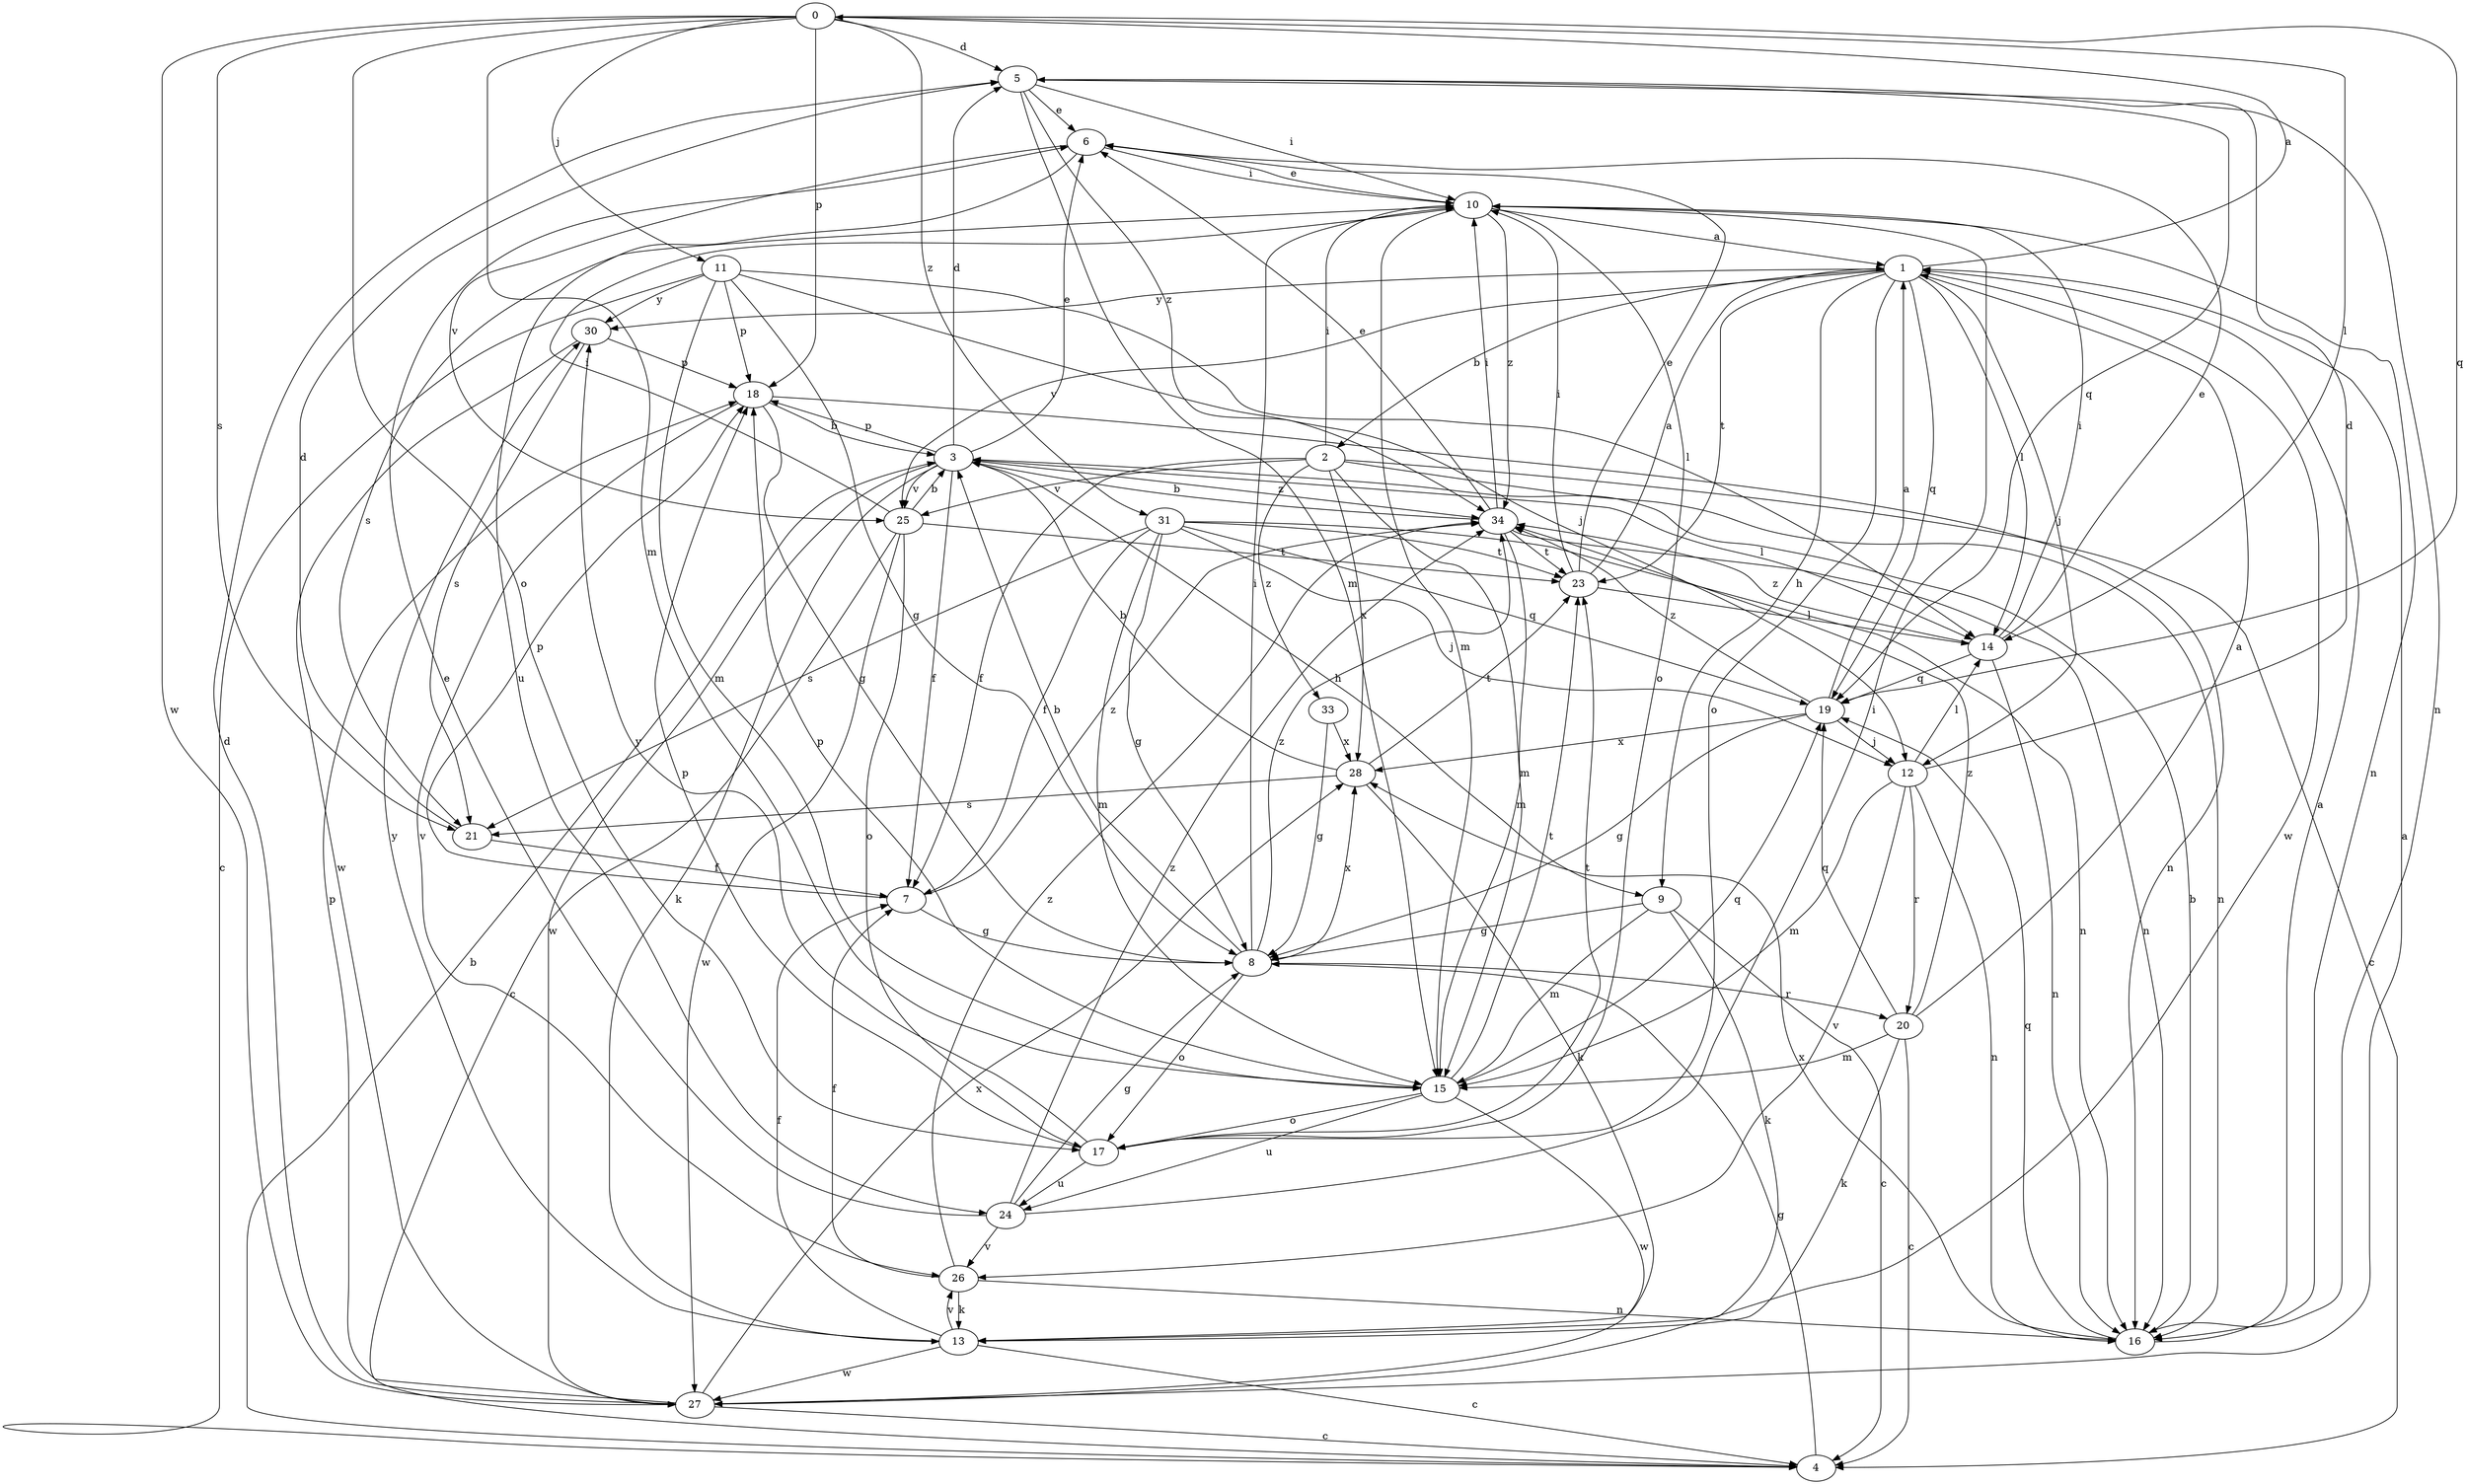 strict digraph  {
0;
1;
2;
3;
4;
5;
6;
7;
8;
9;
10;
11;
12;
13;
14;
15;
16;
17;
18;
19;
20;
21;
23;
24;
25;
26;
27;
28;
30;
31;
33;
34;
0 -> 5  [label=d];
0 -> 11  [label=j];
0 -> 14  [label=l];
0 -> 15  [label=m];
0 -> 17  [label=o];
0 -> 18  [label=p];
0 -> 19  [label=q];
0 -> 21  [label=s];
0 -> 27  [label=w];
0 -> 31  [label=z];
1 -> 0  [label=a];
1 -> 2  [label=b];
1 -> 9  [label=h];
1 -> 12  [label=j];
1 -> 14  [label=l];
1 -> 17  [label=o];
1 -> 19  [label=q];
1 -> 23  [label=t];
1 -> 25  [label=v];
1 -> 27  [label=w];
1 -> 30  [label=y];
2 -> 4  [label=c];
2 -> 7  [label=f];
2 -> 10  [label=i];
2 -> 15  [label=m];
2 -> 16  [label=n];
2 -> 25  [label=v];
2 -> 28  [label=x];
2 -> 33  [label=z];
3 -> 5  [label=d];
3 -> 6  [label=e];
3 -> 7  [label=f];
3 -> 9  [label=h];
3 -> 13  [label=k];
3 -> 14  [label=l];
3 -> 18  [label=p];
3 -> 25  [label=v];
3 -> 27  [label=w];
3 -> 34  [label=z];
4 -> 3  [label=b];
4 -> 8  [label=g];
5 -> 6  [label=e];
5 -> 10  [label=i];
5 -> 15  [label=m];
5 -> 16  [label=n];
5 -> 19  [label=q];
5 -> 34  [label=z];
6 -> 10  [label=i];
6 -> 24  [label=u];
6 -> 25  [label=v];
7 -> 8  [label=g];
7 -> 18  [label=p];
7 -> 34  [label=z];
8 -> 3  [label=b];
8 -> 10  [label=i];
8 -> 17  [label=o];
8 -> 20  [label=r];
8 -> 28  [label=x];
8 -> 34  [label=z];
9 -> 4  [label=c];
9 -> 8  [label=g];
9 -> 13  [label=k];
9 -> 15  [label=m];
10 -> 1  [label=a];
10 -> 6  [label=e];
10 -> 15  [label=m];
10 -> 16  [label=n];
10 -> 17  [label=o];
10 -> 21  [label=s];
10 -> 34  [label=z];
11 -> 4  [label=c];
11 -> 8  [label=g];
11 -> 12  [label=j];
11 -> 14  [label=l];
11 -> 15  [label=m];
11 -> 18  [label=p];
11 -> 30  [label=y];
12 -> 5  [label=d];
12 -> 14  [label=l];
12 -> 15  [label=m];
12 -> 16  [label=n];
12 -> 20  [label=r];
12 -> 26  [label=v];
13 -> 4  [label=c];
13 -> 7  [label=f];
13 -> 26  [label=v];
13 -> 27  [label=w];
13 -> 30  [label=y];
14 -> 6  [label=e];
14 -> 10  [label=i];
14 -> 16  [label=n];
14 -> 19  [label=q];
14 -> 34  [label=z];
15 -> 17  [label=o];
15 -> 18  [label=p];
15 -> 19  [label=q];
15 -> 23  [label=t];
15 -> 24  [label=u];
15 -> 27  [label=w];
16 -> 1  [label=a];
16 -> 3  [label=b];
16 -> 19  [label=q];
16 -> 28  [label=x];
17 -> 18  [label=p];
17 -> 23  [label=t];
17 -> 24  [label=u];
17 -> 30  [label=y];
18 -> 3  [label=b];
18 -> 8  [label=g];
18 -> 16  [label=n];
18 -> 26  [label=v];
19 -> 1  [label=a];
19 -> 8  [label=g];
19 -> 12  [label=j];
19 -> 28  [label=x];
19 -> 34  [label=z];
20 -> 1  [label=a];
20 -> 4  [label=c];
20 -> 13  [label=k];
20 -> 15  [label=m];
20 -> 19  [label=q];
20 -> 34  [label=z];
21 -> 5  [label=d];
21 -> 7  [label=f];
23 -> 1  [label=a];
23 -> 6  [label=e];
23 -> 10  [label=i];
23 -> 14  [label=l];
24 -> 6  [label=e];
24 -> 8  [label=g];
24 -> 10  [label=i];
24 -> 26  [label=v];
24 -> 34  [label=z];
25 -> 3  [label=b];
25 -> 4  [label=c];
25 -> 10  [label=i];
25 -> 17  [label=o];
25 -> 23  [label=t];
25 -> 27  [label=w];
26 -> 7  [label=f];
26 -> 13  [label=k];
26 -> 16  [label=n];
26 -> 34  [label=z];
27 -> 1  [label=a];
27 -> 4  [label=c];
27 -> 5  [label=d];
27 -> 18  [label=p];
27 -> 28  [label=x];
28 -> 3  [label=b];
28 -> 13  [label=k];
28 -> 21  [label=s];
28 -> 23  [label=t];
30 -> 18  [label=p];
30 -> 21  [label=s];
30 -> 27  [label=w];
31 -> 7  [label=f];
31 -> 8  [label=g];
31 -> 12  [label=j];
31 -> 15  [label=m];
31 -> 16  [label=n];
31 -> 19  [label=q];
31 -> 21  [label=s];
31 -> 23  [label=t];
33 -> 8  [label=g];
33 -> 28  [label=x];
34 -> 3  [label=b];
34 -> 6  [label=e];
34 -> 10  [label=i];
34 -> 15  [label=m];
34 -> 16  [label=n];
34 -> 23  [label=t];
}
